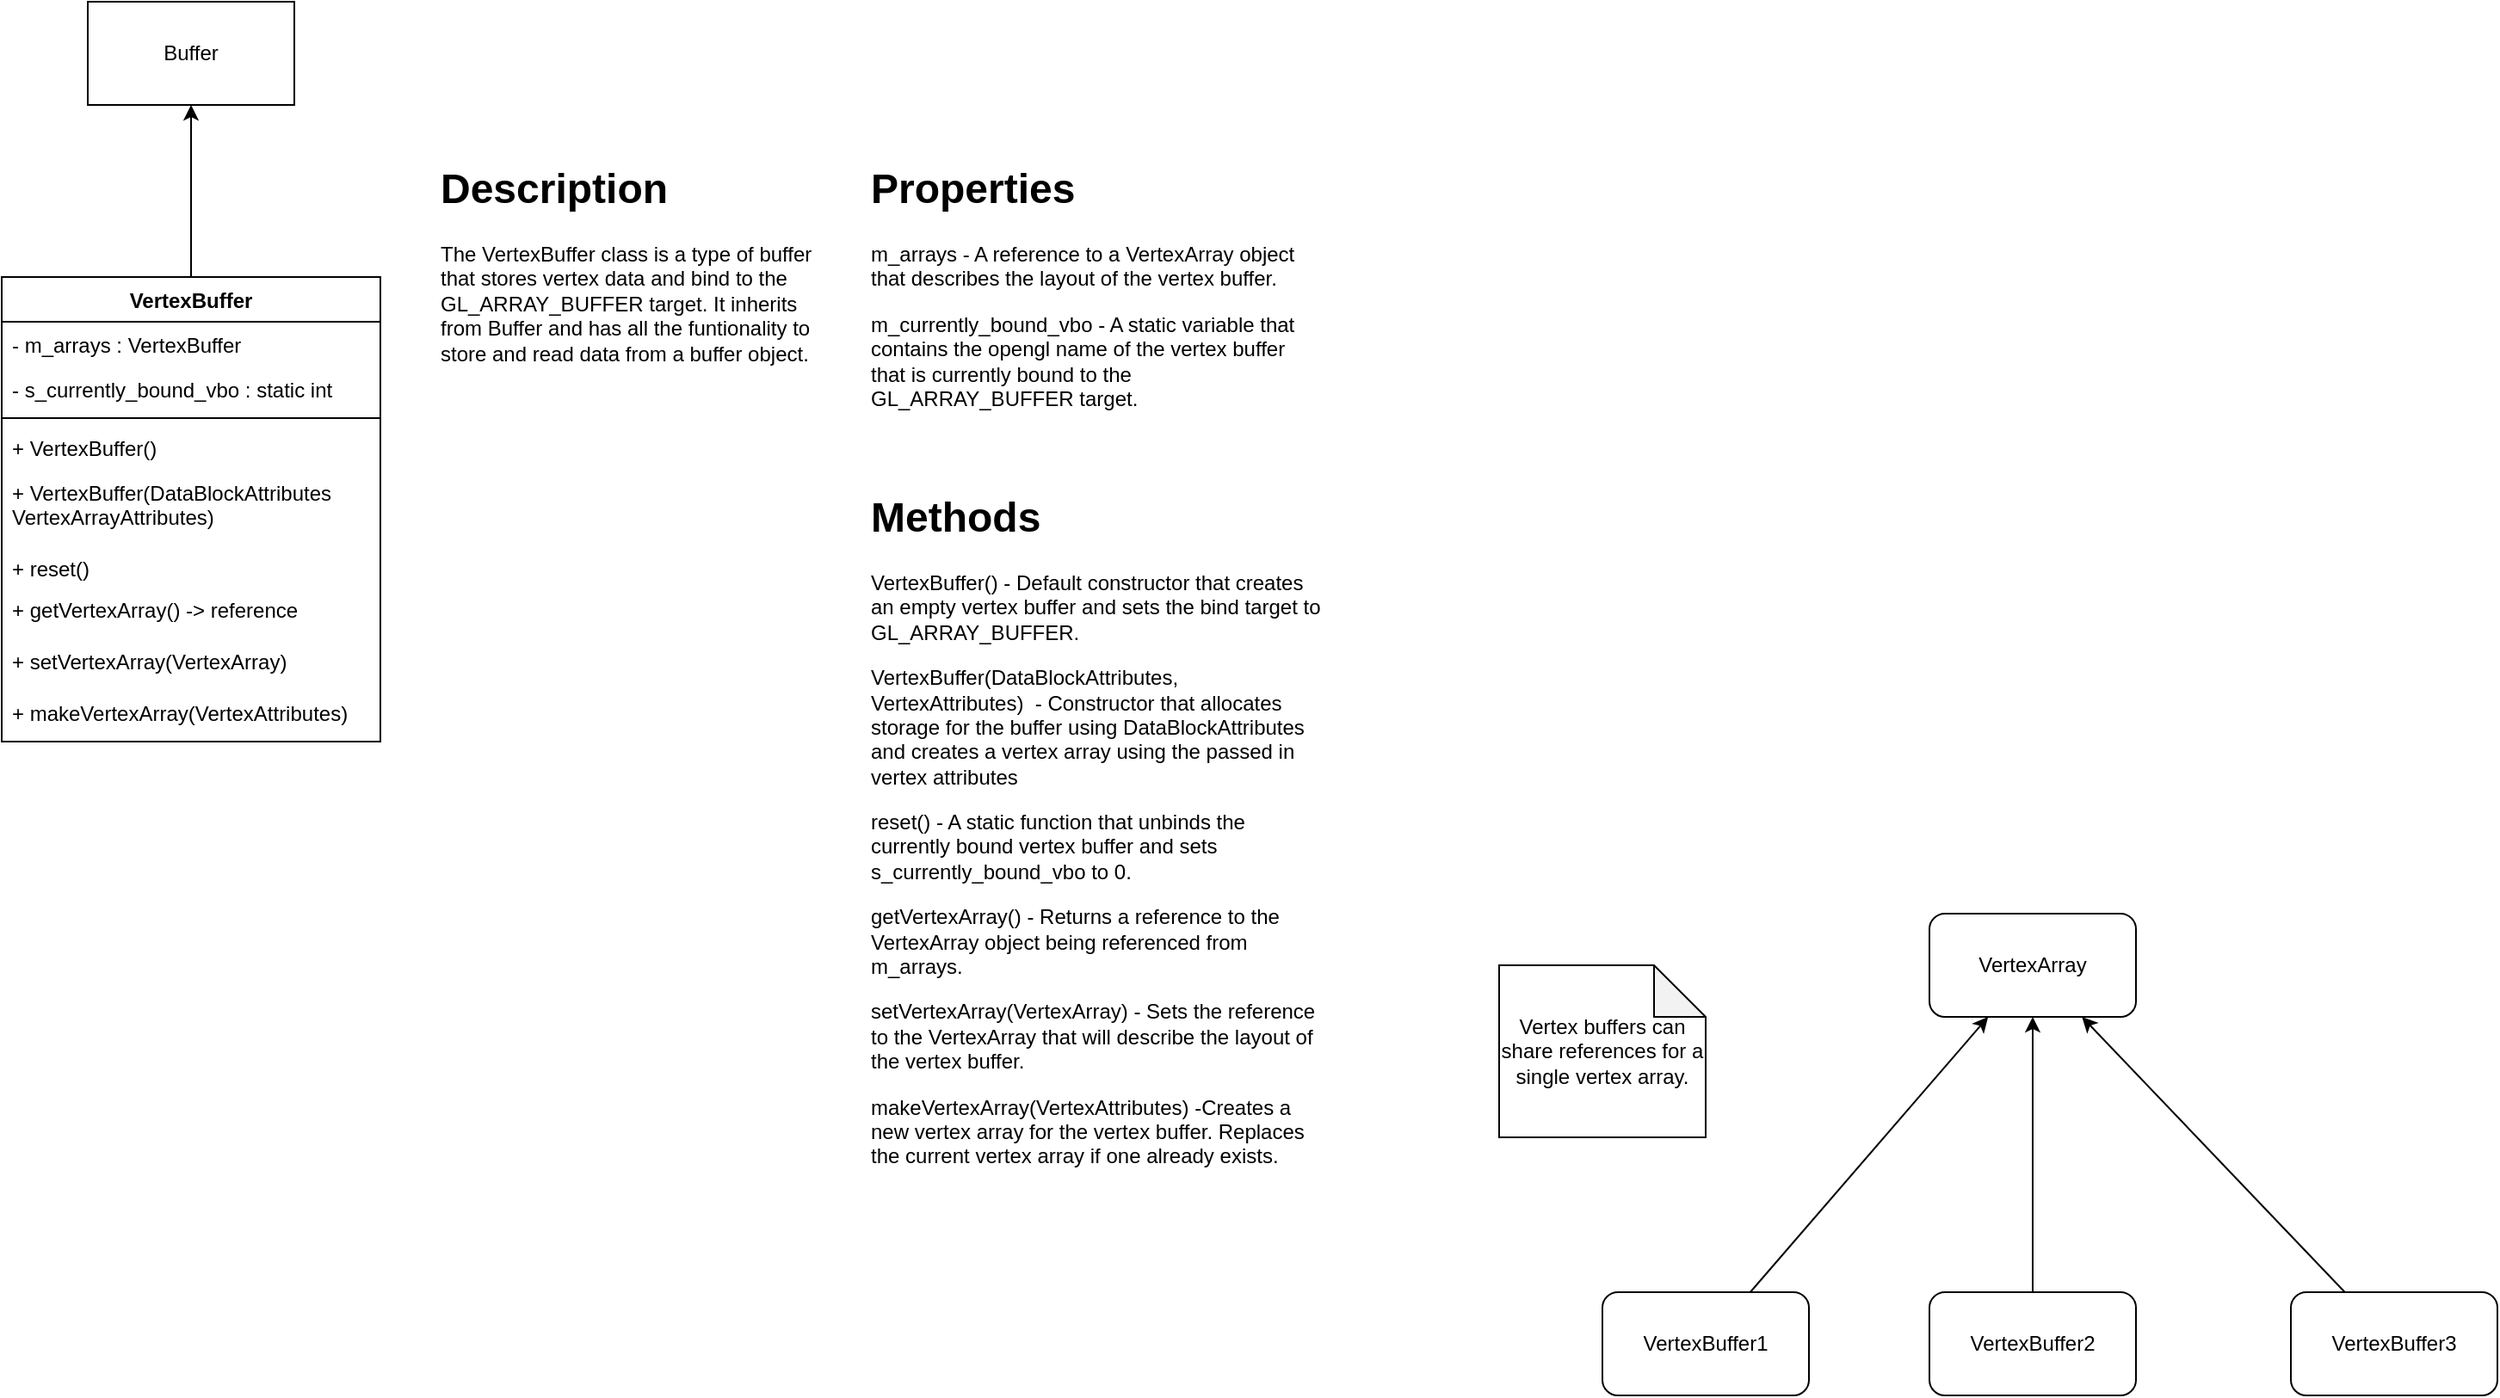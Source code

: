<mxfile version="14.6.13" type="device"><diagram id="5nS68OJp_p-0HFsHQruP" name="Page-1"><mxGraphModel dx="1718" dy="985" grid="1" gridSize="10" guides="1" tooltips="1" connect="1" arrows="1" fold="1" page="1" pageScale="1" pageWidth="850" pageHeight="1100" math="0" shadow="0"><root><mxCell id="0"/><mxCell id="1" parent="0"/><mxCell id="sGipeN2Tep9psUOkO2uA-1" value="VertexBuffer" style="swimlane;fontStyle=1;align=center;verticalAlign=top;childLayout=stackLayout;horizontal=1;startSize=26;horizontalStack=0;resizeParent=1;resizeParentMax=0;resizeLast=0;collapsible=1;marginBottom=0;" parent="1" vertex="1"><mxGeometry x="70" y="210" width="220" height="270" as="geometry"/></mxCell><mxCell id="4Iv8iwX6YIfy3n0yIhXc-3" value="- m_arrays : VertexBuffer" style="text;strokeColor=none;fillColor=none;align=left;verticalAlign=top;spacingLeft=4;spacingRight=4;overflow=hidden;rotatable=0;points=[[0,0.5],[1,0.5]];portConstraint=eastwest;" parent="sGipeN2Tep9psUOkO2uA-1" vertex="1"><mxGeometry y="26" width="220" height="26" as="geometry"/></mxCell><mxCell id="sGipeN2Tep9psUOkO2uA-2" value="- s_currently_bound_vbo : static int" style="text;strokeColor=none;fillColor=none;align=left;verticalAlign=top;spacingLeft=4;spacingRight=4;overflow=hidden;rotatable=0;points=[[0,0.5],[1,0.5]];portConstraint=eastwest;" parent="sGipeN2Tep9psUOkO2uA-1" vertex="1"><mxGeometry y="52" width="220" height="26" as="geometry"/></mxCell><mxCell id="sGipeN2Tep9psUOkO2uA-3" value="" style="line;strokeWidth=1;fillColor=none;align=left;verticalAlign=middle;spacingTop=-1;spacingLeft=3;spacingRight=3;rotatable=0;labelPosition=right;points=[];portConstraint=eastwest;" parent="sGipeN2Tep9psUOkO2uA-1" vertex="1"><mxGeometry y="78" width="220" height="8" as="geometry"/></mxCell><mxCell id="sGipeN2Tep9psUOkO2uA-10" value="+ VertexBuffer()" style="text;strokeColor=none;fillColor=none;align=left;verticalAlign=top;spacingLeft=4;spacingRight=4;overflow=hidden;rotatable=0;points=[[0,0.5],[1,0.5]];portConstraint=eastwest;" parent="sGipeN2Tep9psUOkO2uA-1" vertex="1"><mxGeometry y="86" width="220" height="26" as="geometry"/></mxCell><mxCell id="4Iv8iwX6YIfy3n0yIhXc-4" value="+ VertexBuffer(DataBlockAttributes&#10;VertexArrayAttributes)" style="text;strokeColor=none;fillColor=none;align=left;verticalAlign=top;spacingLeft=4;spacingRight=4;overflow=hidden;rotatable=0;points=[[0,0.5],[1,0.5]];portConstraint=eastwest;" parent="sGipeN2Tep9psUOkO2uA-1" vertex="1"><mxGeometry y="112" width="220" height="44" as="geometry"/></mxCell><mxCell id="4Iv8iwX6YIfy3n0yIhXc-1" value="+ reset()" style="text;strokeColor=none;fillColor=none;align=left;verticalAlign=top;spacingLeft=4;spacingRight=4;overflow=hidden;rotatable=0;points=[[0,0.5],[1,0.5]];portConstraint=eastwest;" parent="sGipeN2Tep9psUOkO2uA-1" vertex="1"><mxGeometry y="156" width="220" height="24" as="geometry"/></mxCell><mxCell id="4Iv8iwX6YIfy3n0yIhXc-2" value="+ getVertexArray() -&gt; reference" style="text;strokeColor=none;fillColor=none;align=left;verticalAlign=top;spacingLeft=4;spacingRight=4;overflow=hidden;rotatable=0;points=[[0,0.5],[1,0.5]];portConstraint=eastwest;" parent="sGipeN2Tep9psUOkO2uA-1" vertex="1"><mxGeometry y="180" width="220" height="30" as="geometry"/></mxCell><mxCell id="fstP9BhdAI-0JTb33Xv1-10" value="+ setVertexArray(VertexArray)" style="text;strokeColor=none;fillColor=none;align=left;verticalAlign=top;spacingLeft=4;spacingRight=4;overflow=hidden;rotatable=0;points=[[0,0.5],[1,0.5]];portConstraint=eastwest;" vertex="1" parent="sGipeN2Tep9psUOkO2uA-1"><mxGeometry y="210" width="220" height="30" as="geometry"/></mxCell><mxCell id="sGipeN2Tep9psUOkO2uA-11" value="+ makeVertexArray(VertexAttributes)" style="text;strokeColor=none;fillColor=none;align=left;verticalAlign=top;spacingLeft=4;spacingRight=4;overflow=hidden;rotatable=0;points=[[0,0.5],[1,0.5]];portConstraint=eastwest;" parent="sGipeN2Tep9psUOkO2uA-1" vertex="1"><mxGeometry y="240" width="220" height="30" as="geometry"/></mxCell><mxCell id="sGipeN2Tep9psUOkO2uA-5" value="Buffer" style="rounded=0;whiteSpace=wrap;html=1;" parent="1" vertex="1"><mxGeometry x="120" y="50" width="120" height="60" as="geometry"/></mxCell><mxCell id="sGipeN2Tep9psUOkO2uA-6" value="" style="endArrow=classic;html=1;" parent="1" source="sGipeN2Tep9psUOkO2uA-1" target="sGipeN2Tep9psUOkO2uA-5" edge="1"><mxGeometry width="50" height="50" relative="1" as="geometry"><mxPoint x="-10" y="440" as="sourcePoint"/><mxPoint x="40" y="390" as="targetPoint"/></mxGeometry></mxCell><mxCell id="sGipeN2Tep9psUOkO2uA-7" value="&lt;h1&gt;Description&lt;/h1&gt;&lt;p&gt;The VertexBuffer class is a type of buffer that stores vertex data and bind to the GL_ARRAY_BUFFER target. It inherits from Buffer and has all the funtionality to store and read data from a buffer object.&lt;/p&gt;" style="text;html=1;strokeColor=none;fillColor=none;spacing=5;spacingTop=-20;whiteSpace=wrap;overflow=hidden;rounded=0;" parent="1" vertex="1"><mxGeometry x="320" y="139" width="240" height="150" as="geometry"/></mxCell><mxCell id="sGipeN2Tep9psUOkO2uA-8" value="&lt;h1&gt;Methods&lt;/h1&gt;&lt;p&gt;VertexBuffer() - Default constructor that creates an empty vertex buffer and sets the bind target to GL_ARRAY_BUFFER.&lt;/p&gt;&lt;p&gt;VertexBuffer(DataBlockAttributes, VertexAttributes&lt;span&gt;)&amp;nbsp; - Constructor that allocates storage for the buffer using DataBlockAttributes and creates a vertex array using the passed in vertex attributes&lt;/span&gt;&lt;/p&gt;&lt;p&gt;&lt;span&gt;reset() - A static function that unbinds the currently bound vertex buffer and sets s_currently_bound_vbo to 0.&lt;/span&gt;&lt;/p&gt;&lt;p&gt;&lt;span&gt;getVertexArray() - Returns a reference to the VertexArray object being referenced from m_arrays.&lt;/span&gt;&lt;/p&gt;&lt;p&gt;setVertexArray(VertexArray) - Sets the reference to the VertexArray that will describe the layout of the vertex buffer.&lt;/p&gt;&lt;p&gt;&lt;span&gt;makeVertexArray(VertexAttributes) -&lt;/span&gt;&lt;span&gt;Creates a new vertex array for the vertex buffer. Replaces the current vertex array if one already exists.&lt;/span&gt;&lt;/p&gt;" style="text;html=1;strokeColor=none;fillColor=none;spacing=5;spacingTop=-20;whiteSpace=wrap;overflow=hidden;rounded=0;" parent="1" vertex="1"><mxGeometry x="570" y="330" width="270" height="420" as="geometry"/></mxCell><mxCell id="sGipeN2Tep9psUOkO2uA-9" value="&lt;h1&gt;Properties&lt;/h1&gt;&lt;p&gt;m_arrays - A reference to a VertexArray object that describes the layout of the vertex buffer.&lt;/p&gt;&lt;p&gt;m_currently_bound_vbo - A static variable that contains the opengl name of the vertex buffer that is currently bound to the GL_ARRAY_BUFFER target.&lt;/p&gt;" style="text;html=1;strokeColor=none;fillColor=none;spacing=5;spacingTop=-20;whiteSpace=wrap;overflow=hidden;rounded=0;" parent="1" vertex="1"><mxGeometry x="570" y="139" width="260" height="180" as="geometry"/></mxCell><mxCell id="fstP9BhdAI-0JTb33Xv1-2" value="VertexBuffer1" style="rounded=1;whiteSpace=wrap;html=1;" vertex="1" parent="1"><mxGeometry x="1000" y="800" width="120" height="60" as="geometry"/></mxCell><mxCell id="fstP9BhdAI-0JTb33Xv1-3" value="VertexBuffer2" style="rounded=1;whiteSpace=wrap;html=1;" vertex="1" parent="1"><mxGeometry x="1190" y="800" width="120" height="60" as="geometry"/></mxCell><mxCell id="fstP9BhdAI-0JTb33Xv1-4" value="VertexBuffer3" style="rounded=1;whiteSpace=wrap;html=1;" vertex="1" parent="1"><mxGeometry x="1400" y="800" width="120" height="60" as="geometry"/></mxCell><mxCell id="fstP9BhdAI-0JTb33Xv1-5" value="VertexArray" style="rounded=1;whiteSpace=wrap;html=1;" vertex="1" parent="1"><mxGeometry x="1190" y="580" width="120" height="60" as="geometry"/></mxCell><mxCell id="fstP9BhdAI-0JTb33Xv1-6" value="" style="endArrow=classic;html=1;" edge="1" parent="1" source="fstP9BhdAI-0JTb33Xv1-2" target="fstP9BhdAI-0JTb33Xv1-5"><mxGeometry width="50" height="50" relative="1" as="geometry"><mxPoint x="920" y="530" as="sourcePoint"/><mxPoint x="970" y="480" as="targetPoint"/></mxGeometry></mxCell><mxCell id="fstP9BhdAI-0JTb33Xv1-7" value="" style="endArrow=classic;html=1;" edge="1" parent="1" source="fstP9BhdAI-0JTb33Xv1-3" target="fstP9BhdAI-0JTb33Xv1-5"><mxGeometry width="50" height="50" relative="1" as="geometry"><mxPoint x="1410" y="690" as="sourcePoint"/><mxPoint x="1460" y="640" as="targetPoint"/></mxGeometry></mxCell><mxCell id="fstP9BhdAI-0JTb33Xv1-8" value="" style="endArrow=classic;html=1;" edge="1" parent="1" source="fstP9BhdAI-0JTb33Xv1-4" target="fstP9BhdAI-0JTb33Xv1-5"><mxGeometry width="50" height="50" relative="1" as="geometry"><mxPoint x="1530" y="570" as="sourcePoint"/><mxPoint x="1580" y="520" as="targetPoint"/></mxGeometry></mxCell><mxCell id="fstP9BhdAI-0JTb33Xv1-9" value="Vertex buffers can share references for a single vertex array." style="shape=note;whiteSpace=wrap;html=1;backgroundOutline=1;darkOpacity=0.05;" vertex="1" parent="1"><mxGeometry x="940" y="610" width="120" height="100" as="geometry"/></mxCell></root></mxGraphModel></diagram></mxfile>